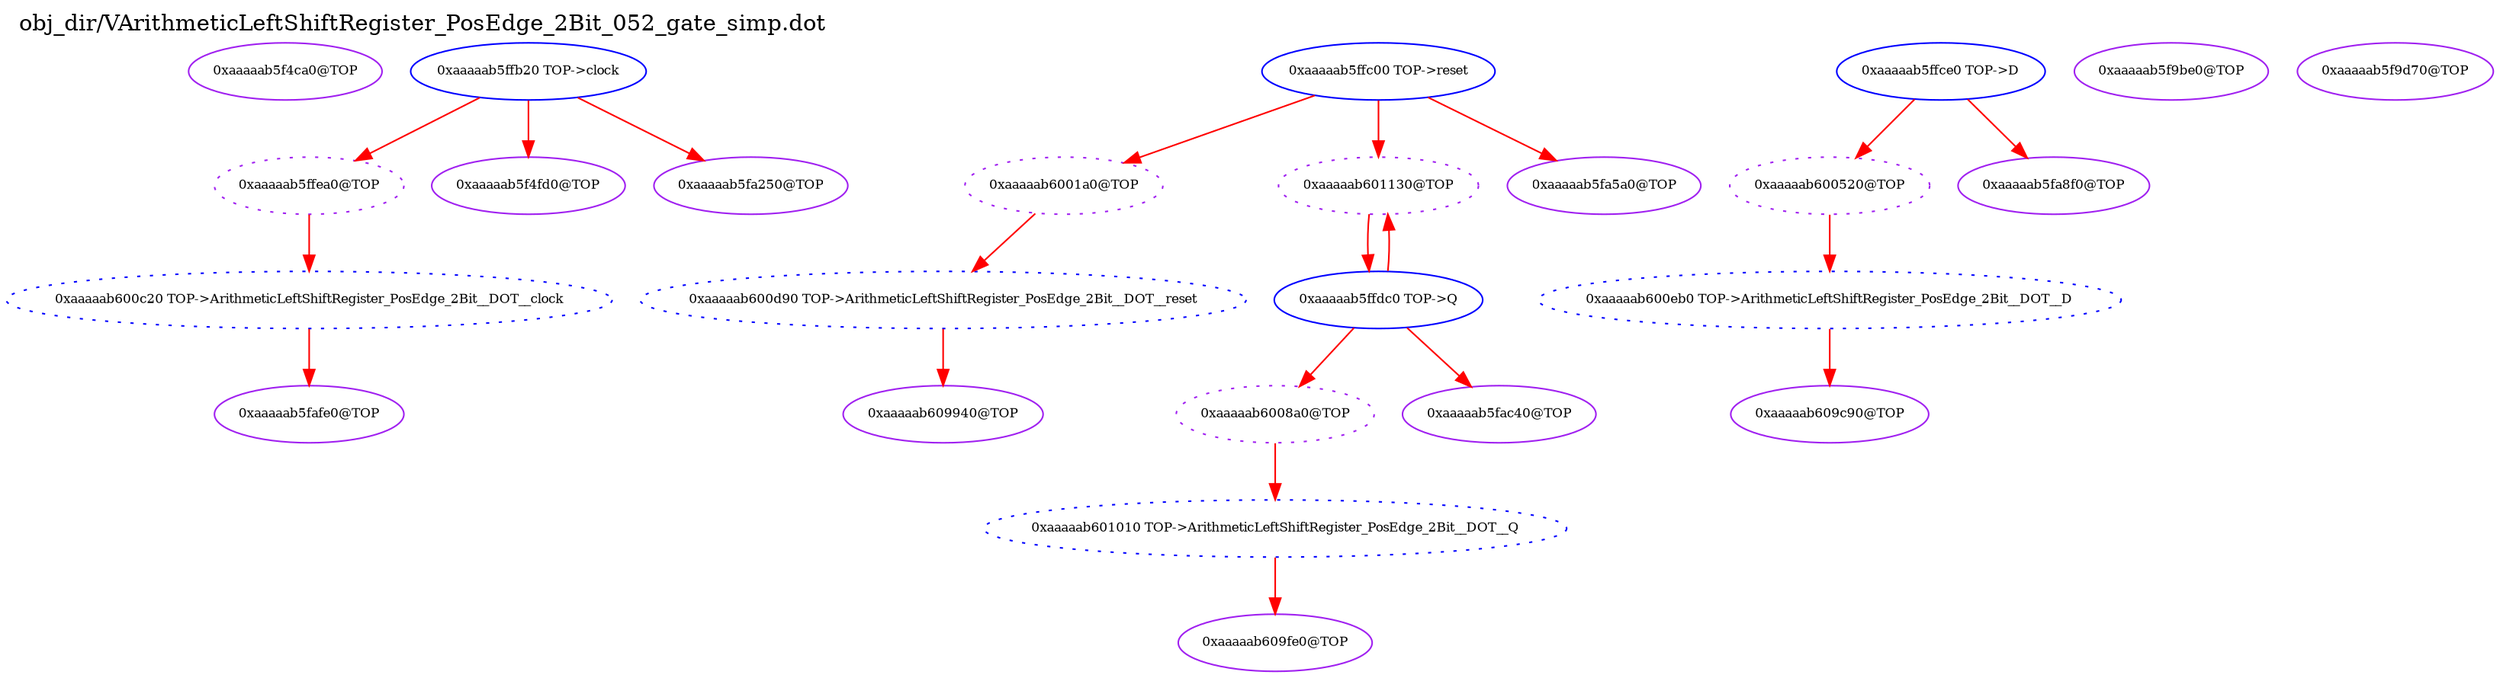 digraph v3graph {
	graph	[label="obj_dir/VArithmeticLeftShiftRegister_PosEdge_2Bit_052_gate_simp.dot",
		 labelloc=t, labeljust=l,
		 //size="7.5,10",
		 rankdir=TB];
	n0	[fontsize=8 label="0xaaaaab5f4ca0@TOP", color=purple];
	n1	[fontsize=8 label="0xaaaaab5ffea0@TOP", color=purple, style=dotted];
	n2	[fontsize=8 label="0xaaaaab5ffb20 TOP->clock", color=blue];
	n3	[fontsize=8 label="0xaaaaab600c20 TOP->ArithmeticLeftShiftRegister_PosEdge_2Bit__DOT__clock", color=blue, style=dotted];
	n4	[fontsize=8 label="0xaaaaab6001a0@TOP", color=purple, style=dotted];
	n5	[fontsize=8 label="0xaaaaab5ffc00 TOP->reset", color=blue];
	n6	[fontsize=8 label="0xaaaaab600d90 TOP->ArithmeticLeftShiftRegister_PosEdge_2Bit__DOT__reset", color=blue, style=dotted];
	n7	[fontsize=8 label="0xaaaaab600520@TOP", color=purple, style=dotted];
	n8	[fontsize=8 label="0xaaaaab5ffce0 TOP->D", color=blue];
	n9	[fontsize=8 label="0xaaaaab600eb0 TOP->ArithmeticLeftShiftRegister_PosEdge_2Bit__DOT__D", color=blue, style=dotted];
	n10	[fontsize=8 label="0xaaaaab6008a0@TOP", color=purple, style=dotted];
	n11	[fontsize=8 label="0xaaaaab5ffdc0 TOP->Q", color=blue];
	n12	[fontsize=8 label="0xaaaaab601010 TOP->ArithmeticLeftShiftRegister_PosEdge_2Bit__DOT__Q", color=blue, style=dotted];
	n13	[fontsize=8 label="0xaaaaab5f4fd0@TOP", color=purple];
	n14	[fontsize=8 label="0xaaaaab601130@TOP", color=purple, style=dotted];
	n15	[fontsize=8 label="0xaaaaab5f9be0@TOP", color=purple];
	n16	[fontsize=8 label="0xaaaaab5f9d70@TOP", color=purple];
	n17	[fontsize=8 label="0xaaaaab5fa250@TOP", color=purple];
	n18	[fontsize=8 label="0xaaaaab5fa5a0@TOP", color=purple];
	n19	[fontsize=8 label="0xaaaaab5fa8f0@TOP", color=purple];
	n20	[fontsize=8 label="0xaaaaab5fac40@TOP", color=purple];
	n21	[fontsize=8 label="0xaaaaab5fafe0@TOP", color=purple];
	n22	[fontsize=8 label="0xaaaaab609940@TOP", color=purple];
	n23	[fontsize=8 label="0xaaaaab609c90@TOP", color=purple];
	n24	[fontsize=8 label="0xaaaaab609fe0@TOP", color=purple];
	n1 -> n3 [fontsize=8 label="" weight=1 color=red];
	n2 -> n1 [fontsize=8 label="" weight=1 color=red];
	n2 -> n13 [fontsize=8 label="" weight=1 color=red];
	n2 -> n17 [fontsize=8 label="" weight=1 color=red];
	n3 -> n21 [fontsize=8 label="" weight=1 color=red];
	n4 -> n6 [fontsize=8 label="" weight=1 color=red];
	n5 -> n4 [fontsize=8 label="" weight=1 color=red];
	n5 -> n14 [fontsize=8 label="" weight=1 color=red];
	n5 -> n18 [fontsize=8 label="" weight=1 color=red];
	n6 -> n22 [fontsize=8 label="" weight=1 color=red];
	n7 -> n9 [fontsize=8 label="" weight=1 color=red];
	n8 -> n7 [fontsize=8 label="" weight=1 color=red];
	n8 -> n19 [fontsize=8 label="" weight=1 color=red];
	n9 -> n23 [fontsize=8 label="" weight=1 color=red];
	n10 -> n12 [fontsize=8 label="" weight=1 color=red];
	n11 -> n10 [fontsize=8 label="" weight=1 color=red];
	n11 -> n14 [fontsize=8 label="" weight=1 color=red];
	n11 -> n20 [fontsize=8 label="" weight=1 color=red];
	n12 -> n24 [fontsize=8 label="" weight=1 color=red];
	n14 -> n11 [fontsize=8 label="" weight=1 color=red];
}
